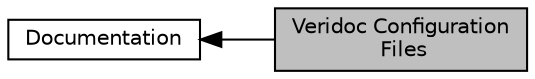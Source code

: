 digraph "Veridoc Configuration Files"
{
  edge [fontname="Helvetica",fontsize="10",labelfontname="Helvetica",labelfontsize="10"];
  node [fontname="Helvetica",fontsize="10",shape=box];
  rankdir=LR;
  Node2 [label="Documentation",height=0.2,width=0.4,color="black", fillcolor="white", style="filled",URL="$group__veridoc-documentation.html",tooltip="Top level group for all pages documenting veridoc, but which do not relate specifically to code."];
  Node1 [label="Veridoc Configuration\l Files",height=0.2,width=0.4,color="black", fillcolor="grey75", style="filled", fontcolor="black",tooltip="This page describes how veridoc configuration files are structured, loaded and interpreted."];
  Node2->Node1 [shape=plaintext, dir="back", style="solid"];
}
